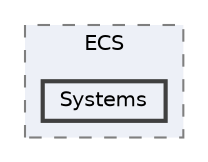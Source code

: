 digraph "src/ECS/Systems"
{
 // LATEX_PDF_SIZE
  bgcolor="transparent";
  edge [fontname=Helvetica,fontsize=10,labelfontname=Helvetica,labelfontsize=10];
  node [fontname=Helvetica,fontsize=10,shape=box,height=0.2,width=0.4];
  compound=true
  subgraph clusterdir_b1a122bf62c958266ec5bf64d14fde5a {
    graph [ bgcolor="#edf0f7", pencolor="grey50", label="ECS", fontname=Helvetica,fontsize=10 style="filled,dashed", URL="dir_b1a122bf62c958266ec5bf64d14fde5a.html",tooltip=""]
  dir_b0ccf9fd37b047266b8dc6b1d4d4ce05 [label="Systems", fillcolor="#edf0f7", color="grey25", style="filled,bold", URL="dir_b0ccf9fd37b047266b8dc6b1d4d4ce05.html",tooltip=""];
  }
}
